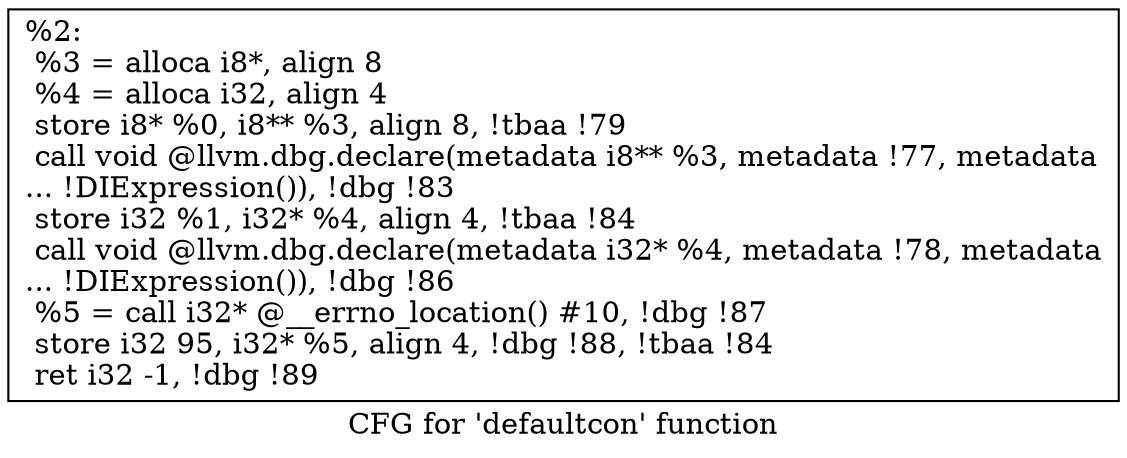 digraph "CFG for 'defaultcon' function" {
	label="CFG for 'defaultcon' function";

	Node0x2371d40 [shape=record,label="{%2:\l  %3 = alloca i8*, align 8\l  %4 = alloca i32, align 4\l  store i8* %0, i8** %3, align 8, !tbaa !79\l  call void @llvm.dbg.declare(metadata i8** %3, metadata !77, metadata\l... !DIExpression()), !dbg !83\l  store i32 %1, i32* %4, align 4, !tbaa !84\l  call void @llvm.dbg.declare(metadata i32* %4, metadata !78, metadata\l... !DIExpression()), !dbg !86\l  %5 = call i32* @__errno_location() #10, !dbg !87\l  store i32 95, i32* %5, align 4, !dbg !88, !tbaa !84\l  ret i32 -1, !dbg !89\l}"];
}
